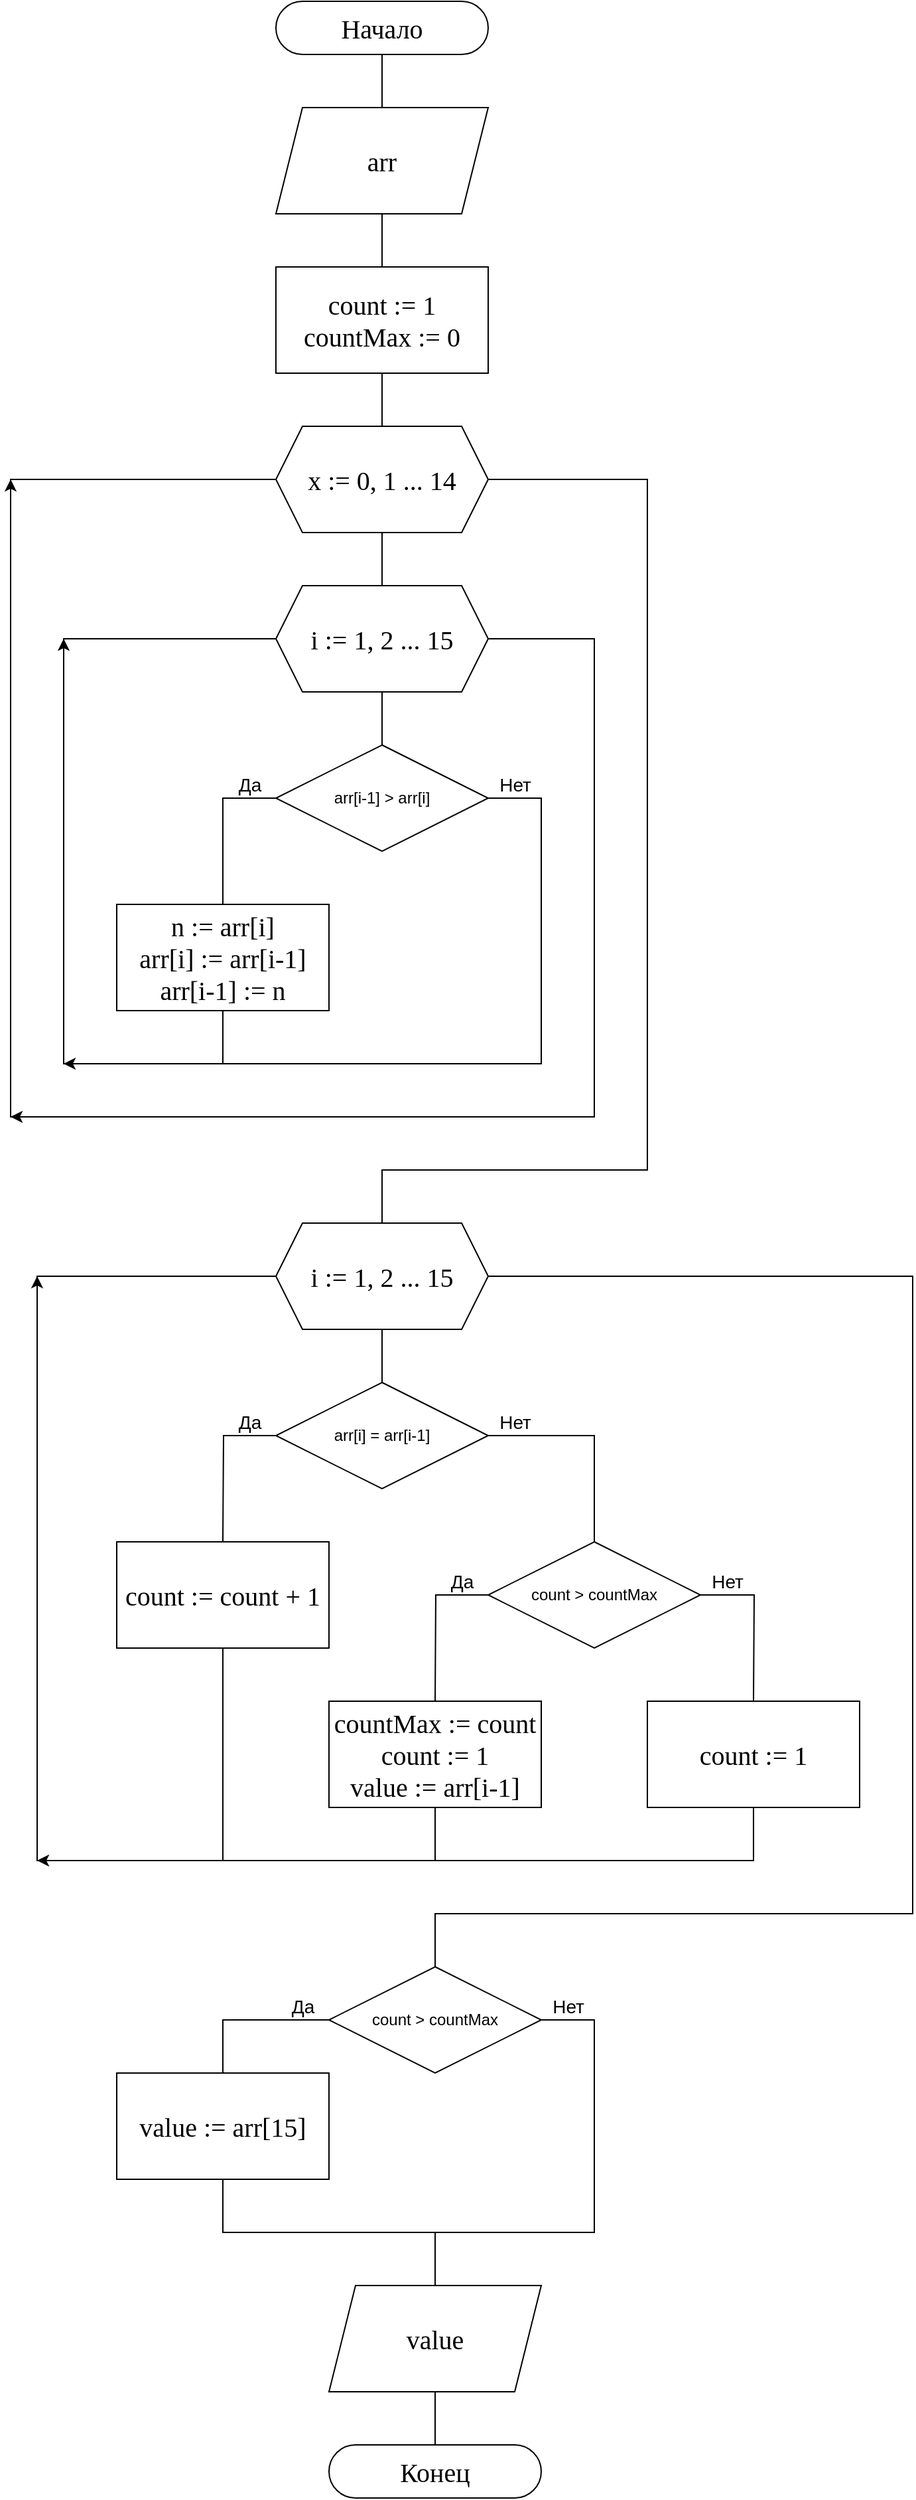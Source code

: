 <mxfile version="15.2.7" type="device"><diagram id="1RcMJvNIQ6DtLv5W06AB" name="Страница 1"><mxGraphModel dx="1086" dy="806" grid="1" gridSize="10" guides="1" tooltips="1" connect="1" arrows="1" fold="1" page="1" pageScale="1" pageWidth="827" pageHeight="1169" math="0" shadow="0"><root><mxCell id="0"/><mxCell id="1" parent="0"/><mxCell id="OlPkQh7lc-2AjFPoZ_tU-1" style="edgeStyle=orthogonalEdgeStyle;rounded=0;orthogonalLoop=1;jettySize=auto;html=1;exitX=0.5;exitY=1;exitDx=0;exitDy=0;entryX=0.5;entryY=0;entryDx=0;entryDy=0;endArrow=none;endFill=0;fontFamily=Times New Roman;fontStyle=0;fontSize=20;" parent="1" source="OlPkQh7lc-2AjFPoZ_tU-2" target="OlPkQh7lc-2AjFPoZ_tU-4" edge="1"><mxGeometry relative="1" as="geometry"/></mxCell><mxCell id="OlPkQh7lc-2AjFPoZ_tU-2" value="Начало" style="rounded=1;whiteSpace=wrap;html=1;arcSize=50;fontFamily=Times New Roman;fontStyle=0;fontSize=20;" parent="1" vertex="1"><mxGeometry x="280" y="80" width="160" height="40" as="geometry"/></mxCell><mxCell id="OlPkQh7lc-2AjFPoZ_tU-3" style="edgeStyle=orthogonalEdgeStyle;rounded=0;orthogonalLoop=1;jettySize=auto;html=1;exitX=0.5;exitY=1;exitDx=0;exitDy=0;endArrow=none;endFill=0;fontFamily=Times New Roman;fontStyle=0;fontSize=20;" parent="1" source="OlPkQh7lc-2AjFPoZ_tU-4" target="OlPkQh7lc-2AjFPoZ_tU-6" edge="1"><mxGeometry relative="1" as="geometry"/></mxCell><mxCell id="OlPkQh7lc-2AjFPoZ_tU-4" value="arr" style="shape=parallelogram;perimeter=parallelogramPerimeter;whiteSpace=wrap;html=1;fixedSize=1;fontFamily=Times New Roman;fontStyle=0;fontSize=20;" parent="1" vertex="1"><mxGeometry x="280" y="160" width="160" height="80" as="geometry"/></mxCell><mxCell id="OlPkQh7lc-2AjFPoZ_tU-5" style="edgeStyle=orthogonalEdgeStyle;rounded=0;orthogonalLoop=1;jettySize=auto;html=1;exitX=0.5;exitY=1;exitDx=0;exitDy=0;entryX=0.5;entryY=0;entryDx=0;entryDy=0;endArrow=none;endFill=0;fontFamily=Times New Roman;fontStyle=0;fontSize=20;" parent="1" source="OlPkQh7lc-2AjFPoZ_tU-6" target="OlPkQh7lc-2AjFPoZ_tU-9" edge="1"><mxGeometry relative="1" as="geometry"/></mxCell><mxCell id="OlPkQh7lc-2AjFPoZ_tU-6" value="count := 1&lt;br&gt;countMax := 0" style="rounded=0;whiteSpace=wrap;html=1;fontFamily=Times New Roman;fontStyle=0;fontSize=20;" parent="1" vertex="1"><mxGeometry x="280" y="280" width="160" height="80" as="geometry"/></mxCell><mxCell id="OlPkQh7lc-2AjFPoZ_tU-7" style="edgeStyle=orthogonalEdgeStyle;rounded=0;orthogonalLoop=1;jettySize=auto;html=1;exitX=0.5;exitY=1;exitDx=0;exitDy=0;endArrow=none;endFill=0;fontFamily=Times New Roman;fontStyle=0;fontSize=20;" parent="1" source="OlPkQh7lc-2AjFPoZ_tU-9" edge="1"><mxGeometry relative="1" as="geometry"><mxPoint x="360" y="520" as="targetPoint"/></mxGeometry></mxCell><mxCell id="OlPkQh7lc-2AjFPoZ_tU-8" style="edgeStyle=orthogonalEdgeStyle;rounded=0;orthogonalLoop=1;jettySize=auto;html=1;endArrow=none;endFill=0;exitX=1;exitY=0.5;exitDx=0;exitDy=0;fontFamily=Times New Roman;fontStyle=0;fontSize=20;" parent="1" source="OlPkQh7lc-2AjFPoZ_tU-9" edge="1"><mxGeometry relative="1" as="geometry"><Array as="points"><mxPoint x="560" y="440"/><mxPoint x="560" y="960"/><mxPoint x="360" y="960"/></Array><mxPoint x="360" y="1000" as="targetPoint"/></mxGeometry></mxCell><mxCell id="OlPkQh7lc-2AjFPoZ_tU-9" value="x := 0, 1 ... 14" style="shape=hexagon;perimeter=hexagonPerimeter2;whiteSpace=wrap;html=1;fixedSize=1;size=20;fontFamily=Times New Roman;fontStyle=0;fontSize=20;" parent="1" vertex="1"><mxGeometry x="280" y="400" width="160" height="80" as="geometry"/></mxCell><mxCell id="OlPkQh7lc-2AjFPoZ_tU-24" style="edgeStyle=orthogonalEdgeStyle;rounded=0;orthogonalLoop=1;jettySize=auto;html=1;endArrow=none;endFill=0;entryX=0;entryY=0.5;entryDx=0;entryDy=0;" parent="1" source="OlPkQh7lc-2AjFPoZ_tU-13" target="OlPkQh7lc-2AjFPoZ_tU-19" edge="1"><mxGeometry relative="1" as="geometry"><mxPoint x="190" y="900.0" as="targetPoint"/><Array as="points"><mxPoint x="240" y="880"/><mxPoint x="120" y="880"/><mxPoint x="120" y="560"/></Array></mxGeometry></mxCell><mxCell id="OlPkQh7lc-2AjFPoZ_tU-13" value="n := arr[i]&lt;br&gt;arr[i] := arr[i-1]&lt;br&gt;arr[i-1] := n" style="rounded=0;whiteSpace=wrap;html=1;fontFamily=Times New Roman;fontStyle=0;fontSize=20;" parent="1" vertex="1"><mxGeometry x="160" y="760" width="160" height="80" as="geometry"/></mxCell><mxCell id="OlPkQh7lc-2AjFPoZ_tU-14" value="" style="edgeStyle=orthogonalEdgeStyle;rounded=0;orthogonalLoop=1;jettySize=auto;html=1;endArrow=none;endFill=0;fontFamily=Times New Roman;fontStyle=0;fontSize=20;" parent="1" source="OlPkQh7lc-2AjFPoZ_tU-15" target="OlPkQh7lc-2AjFPoZ_tU-16" edge="1"><mxGeometry relative="1" as="geometry"/></mxCell><mxCell id="OlPkQh7lc-2AjFPoZ_tU-15" value="value" style="shape=parallelogram;perimeter=parallelogramPerimeter;whiteSpace=wrap;html=1;fixedSize=1;fontFamily=Times New Roman;fontStyle=0;fontSize=20;" parent="1" vertex="1"><mxGeometry x="320" y="1800" width="160" height="80" as="geometry"/></mxCell><mxCell id="OlPkQh7lc-2AjFPoZ_tU-16" value="Конец" style="rounded=1;whiteSpace=wrap;html=1;arcSize=50;fontFamily=Times New Roman;fontStyle=0;fontSize=20;" parent="1" vertex="1"><mxGeometry x="320" y="1920" width="160" height="40" as="geometry"/></mxCell><mxCell id="OlPkQh7lc-2AjFPoZ_tU-21" value="" style="edgeStyle=orthogonalEdgeStyle;rounded=0;orthogonalLoop=1;jettySize=auto;html=1;endArrow=none;endFill=0;" parent="1" source="OlPkQh7lc-2AjFPoZ_tU-19" target="OlPkQh7lc-2AjFPoZ_tU-20" edge="1"><mxGeometry relative="1" as="geometry"/></mxCell><mxCell id="OlPkQh7lc-2AjFPoZ_tU-25" style="edgeStyle=orthogonalEdgeStyle;rounded=0;orthogonalLoop=1;jettySize=auto;html=1;endArrow=none;endFill=0;entryX=0;entryY=0.5;entryDx=0;entryDy=0;" parent="1" source="OlPkQh7lc-2AjFPoZ_tU-19" target="OlPkQh7lc-2AjFPoZ_tU-9" edge="1"><mxGeometry relative="1" as="geometry"><mxPoint x="40" y="780" as="targetPoint"/><Array as="points"><mxPoint x="520" y="560"/><mxPoint x="520" y="920"/><mxPoint x="80" y="920"/><mxPoint x="80" y="440"/></Array></mxGeometry></mxCell><mxCell id="OlPkQh7lc-2AjFPoZ_tU-19" value="i := 1, 2 ... 15" style="shape=hexagon;perimeter=hexagonPerimeter2;whiteSpace=wrap;html=1;fixedSize=1;size=20;fontFamily=Times New Roman;fontStyle=0;fontSize=20;" parent="1" vertex="1"><mxGeometry x="280" y="520" width="160" height="80" as="geometry"/></mxCell><mxCell id="OlPkQh7lc-2AjFPoZ_tU-22" value="" style="edgeStyle=orthogonalEdgeStyle;rounded=0;orthogonalLoop=1;jettySize=auto;html=1;endArrow=none;endFill=0;exitX=0;exitY=0.5;exitDx=0;exitDy=0;" parent="1" source="OlPkQh7lc-2AjFPoZ_tU-20" target="OlPkQh7lc-2AjFPoZ_tU-13" edge="1"><mxGeometry relative="1" as="geometry"/></mxCell><mxCell id="OlPkQh7lc-2AjFPoZ_tU-23" style="edgeStyle=orthogonalEdgeStyle;rounded=0;orthogonalLoop=1;jettySize=auto;html=1;endArrow=none;endFill=0;exitX=1;exitY=0.5;exitDx=0;exitDy=0;" parent="1" source="OlPkQh7lc-2AjFPoZ_tU-20" edge="1"><mxGeometry relative="1" as="geometry"><mxPoint x="240" y="880" as="targetPoint"/><Array as="points"><mxPoint x="480" y="680"/><mxPoint x="480" y="880"/></Array></mxGeometry></mxCell><mxCell id="OlPkQh7lc-2AjFPoZ_tU-53" value="Нет" style="edgeLabel;html=1;align=center;verticalAlign=middle;resizable=0;points=[];fontSize=14;" parent="OlPkQh7lc-2AjFPoZ_tU-23" vertex="1" connectable="0"><mxGeometry x="-0.885" y="1" relative="1" as="geometry"><mxPoint x="-8" y="-9" as="offset"/></mxGeometry></mxCell><mxCell id="OlPkQh7lc-2AjFPoZ_tU-20" value="arr[i-1] &amp;gt; arr[i]" style="rhombus;whiteSpace=wrap;html=1;" parent="1" vertex="1"><mxGeometry x="280" y="640" width="160" height="80" as="geometry"/></mxCell><mxCell id="OlPkQh7lc-2AjFPoZ_tU-28" value="" style="edgeStyle=orthogonalEdgeStyle;rounded=0;orthogonalLoop=1;jettySize=auto;html=1;endArrow=none;endFill=0;" parent="1" source="OlPkQh7lc-2AjFPoZ_tU-26" target="OlPkQh7lc-2AjFPoZ_tU-27" edge="1"><mxGeometry relative="1" as="geometry"/></mxCell><mxCell id="OlPkQh7lc-2AjFPoZ_tU-40" style="edgeStyle=orthogonalEdgeStyle;rounded=0;orthogonalLoop=1;jettySize=auto;html=1;endArrow=none;endFill=0;" parent="1" source="OlPkQh7lc-2AjFPoZ_tU-26" edge="1"><mxGeometry relative="1" as="geometry"><mxPoint x="400" y="1560" as="targetPoint"/><Array as="points"><mxPoint x="760" y="1040"/><mxPoint x="760" y="1520"/><mxPoint x="400" y="1520"/></Array></mxGeometry></mxCell><mxCell id="OlPkQh7lc-2AjFPoZ_tU-26" value="i := 1, 2 ... 15" style="shape=hexagon;perimeter=hexagonPerimeter2;whiteSpace=wrap;html=1;fixedSize=1;size=20;fontFamily=Times New Roman;fontStyle=0;fontSize=20;" parent="1" vertex="1"><mxGeometry x="280" y="1000" width="160" height="80" as="geometry"/></mxCell><mxCell id="OlPkQh7lc-2AjFPoZ_tU-29" style="edgeStyle=orthogonalEdgeStyle;rounded=0;orthogonalLoop=1;jettySize=auto;html=1;endArrow=none;endFill=0;" parent="1" source="OlPkQh7lc-2AjFPoZ_tU-27" edge="1"><mxGeometry relative="1" as="geometry"><mxPoint x="240" y="1240.0" as="targetPoint"/></mxGeometry></mxCell><mxCell id="OlPkQh7lc-2AjFPoZ_tU-31" style="edgeStyle=orthogonalEdgeStyle;rounded=0;orthogonalLoop=1;jettySize=auto;html=1;endArrow=none;endFill=0;entryX=0.5;entryY=0;entryDx=0;entryDy=0;" parent="1" source="OlPkQh7lc-2AjFPoZ_tU-27" target="OlPkQh7lc-2AjFPoZ_tU-32" edge="1"><mxGeometry relative="1" as="geometry"><mxPoint x="480" y="1240.0" as="targetPoint"/><Array as="points"><mxPoint x="520" y="1160"/></Array></mxGeometry></mxCell><mxCell id="OlPkQh7lc-2AjFPoZ_tU-27" value="arr[i] = arr[i-1]" style="rhombus;whiteSpace=wrap;html=1;" parent="1" vertex="1"><mxGeometry x="280" y="1120" width="160" height="80" as="geometry"/></mxCell><mxCell id="OlPkQh7lc-2AjFPoZ_tU-37" style="edgeStyle=orthogonalEdgeStyle;rounded=0;orthogonalLoop=1;jettySize=auto;html=1;endArrow=none;endFill=0;" parent="1" source="OlPkQh7lc-2AjFPoZ_tU-30" edge="1"><mxGeometry relative="1" as="geometry"><mxPoint x="280" y="1040" as="targetPoint"/><Array as="points"><mxPoint x="240" y="1480"/><mxPoint x="100" y="1480"/><mxPoint x="100" y="1040"/><mxPoint x="280" y="1040"/></Array></mxGeometry></mxCell><mxCell id="OlPkQh7lc-2AjFPoZ_tU-30" value="count := count + 1" style="rounded=0;whiteSpace=wrap;html=1;fontFamily=Times New Roman;fontStyle=0;fontSize=20;" parent="1" vertex="1"><mxGeometry x="160" y="1240" width="160" height="80" as="geometry"/></mxCell><mxCell id="OlPkQh7lc-2AjFPoZ_tU-33" style="edgeStyle=orthogonalEdgeStyle;rounded=0;orthogonalLoop=1;jettySize=auto;html=1;endArrow=none;endFill=0;" parent="1" source="OlPkQh7lc-2AjFPoZ_tU-32" edge="1"><mxGeometry relative="1" as="geometry"><mxPoint x="400" y="1360.0" as="targetPoint"/></mxGeometry></mxCell><mxCell id="OlPkQh7lc-2AjFPoZ_tU-34" style="edgeStyle=orthogonalEdgeStyle;rounded=0;orthogonalLoop=1;jettySize=auto;html=1;endArrow=none;endFill=0;" parent="1" source="OlPkQh7lc-2AjFPoZ_tU-32" edge="1"><mxGeometry relative="1" as="geometry"><mxPoint x="640" y="1360.0" as="targetPoint"/></mxGeometry></mxCell><mxCell id="OlPkQh7lc-2AjFPoZ_tU-32" value="count &amp;gt; countMax" style="rhombus;whiteSpace=wrap;html=1;" parent="1" vertex="1"><mxGeometry x="440" y="1240" width="160" height="80" as="geometry"/></mxCell><mxCell id="OlPkQh7lc-2AjFPoZ_tU-38" style="edgeStyle=orthogonalEdgeStyle;rounded=0;orthogonalLoop=1;jettySize=auto;html=1;endArrow=none;endFill=0;" parent="1" source="OlPkQh7lc-2AjFPoZ_tU-35" edge="1"><mxGeometry relative="1" as="geometry"><mxPoint x="240" y="1480" as="targetPoint"/><Array as="points"><mxPoint x="400" y="1480"/></Array></mxGeometry></mxCell><mxCell id="OlPkQh7lc-2AjFPoZ_tU-35" value="countMax := count&lt;br&gt;count := 1&lt;br&gt;value := arr[i-1]" style="rounded=0;whiteSpace=wrap;html=1;fontFamily=Times New Roman;fontStyle=0;fontSize=20;" parent="1" vertex="1"><mxGeometry x="320" y="1360" width="160" height="80" as="geometry"/></mxCell><mxCell id="OlPkQh7lc-2AjFPoZ_tU-39" style="edgeStyle=orthogonalEdgeStyle;rounded=0;orthogonalLoop=1;jettySize=auto;html=1;endArrow=none;endFill=0;" parent="1" source="OlPkQh7lc-2AjFPoZ_tU-36" edge="1"><mxGeometry relative="1" as="geometry"><mxPoint x="400" y="1480" as="targetPoint"/><Array as="points"><mxPoint x="640" y="1480"/></Array></mxGeometry></mxCell><mxCell id="OlPkQh7lc-2AjFPoZ_tU-36" value="count := 1" style="rounded=0;whiteSpace=wrap;html=1;fontFamily=Times New Roman;fontStyle=0;fontSize=20;" parent="1" vertex="1"><mxGeometry x="560" y="1360" width="160" height="80" as="geometry"/></mxCell><mxCell id="OlPkQh7lc-2AjFPoZ_tU-44" style="edgeStyle=orthogonalEdgeStyle;rounded=0;orthogonalLoop=1;jettySize=auto;html=1;entryX=0.5;entryY=0;entryDx=0;entryDy=0;endArrow=none;endFill=0;exitX=0;exitY=0.5;exitDx=0;exitDy=0;" parent="1" source="OlPkQh7lc-2AjFPoZ_tU-41" target="OlPkQh7lc-2AjFPoZ_tU-42" edge="1"><mxGeometry relative="1" as="geometry"/></mxCell><mxCell id="OlPkQh7lc-2AjFPoZ_tU-47" value="Да" style="edgeLabel;html=1;align=center;verticalAlign=middle;resizable=0;points=[];fontSize=14;" parent="OlPkQh7lc-2AjFPoZ_tU-44" vertex="1" connectable="0"><mxGeometry x="-0.662" y="1" relative="1" as="geometry"><mxPoint y="-11" as="offset"/></mxGeometry></mxCell><mxCell id="OlPkQh7lc-2AjFPoZ_tU-45" style="edgeStyle=orthogonalEdgeStyle;rounded=0;orthogonalLoop=1;jettySize=auto;html=1;endArrow=none;endFill=0;" parent="1" source="OlPkQh7lc-2AjFPoZ_tU-41" edge="1"><mxGeometry relative="1" as="geometry"><mxPoint x="400" y="1800" as="targetPoint"/><Array as="points"><mxPoint x="520" y="1600"/><mxPoint x="520" y="1760"/><mxPoint x="400" y="1760"/></Array></mxGeometry></mxCell><mxCell id="OlPkQh7lc-2AjFPoZ_tU-41" value="count &amp;gt; countMax" style="rhombus;whiteSpace=wrap;html=1;" parent="1" vertex="1"><mxGeometry x="320" y="1560" width="160" height="80" as="geometry"/></mxCell><mxCell id="OlPkQh7lc-2AjFPoZ_tU-46" style="edgeStyle=orthogonalEdgeStyle;rounded=0;orthogonalLoop=1;jettySize=auto;html=1;endArrow=none;endFill=0;" parent="1" source="OlPkQh7lc-2AjFPoZ_tU-42" edge="1"><mxGeometry relative="1" as="geometry"><mxPoint x="400" y="1760" as="targetPoint"/><Array as="points"><mxPoint x="240" y="1760"/><mxPoint x="400" y="1760"/></Array></mxGeometry></mxCell><mxCell id="OlPkQh7lc-2AjFPoZ_tU-42" value="value := arr[15]" style="rounded=0;whiteSpace=wrap;html=1;fontFamily=Times New Roman;fontStyle=0;fontSize=20;" parent="1" vertex="1"><mxGeometry x="160" y="1640" width="160" height="80" as="geometry"/></mxCell><mxCell id="OlPkQh7lc-2AjFPoZ_tU-50" value="Да" style="edgeLabel;html=1;align=center;verticalAlign=middle;resizable=0;points=[];fontSize=14;" parent="1" vertex="1" connectable="0"><mxGeometry x="420" y="1270" as="geometry"/></mxCell><mxCell id="OlPkQh7lc-2AjFPoZ_tU-51" value="Да" style="edgeLabel;html=1;align=center;verticalAlign=middle;resizable=0;points=[];fontSize=14;" parent="1" vertex="1" connectable="0"><mxGeometry x="260" y="1150" as="geometry"/></mxCell><mxCell id="OlPkQh7lc-2AjFPoZ_tU-52" value="Да" style="edgeLabel;html=1;align=center;verticalAlign=middle;resizable=0;points=[];fontSize=14;" parent="1" vertex="1" connectable="0"><mxGeometry x="260" y="670" as="geometry"/></mxCell><mxCell id="OlPkQh7lc-2AjFPoZ_tU-54" value="Нет" style="edgeLabel;html=1;align=center;verticalAlign=middle;resizable=0;points=[];fontSize=14;" parent="1" vertex="1" connectable="0"><mxGeometry x="459.997" y="1150.0" as="geometry"/></mxCell><mxCell id="OlPkQh7lc-2AjFPoZ_tU-55" value="Нет" style="edgeLabel;html=1;align=center;verticalAlign=middle;resizable=0;points=[];fontSize=14;" parent="1" vertex="1" connectable="0"><mxGeometry x="619.997" y="1270.0" as="geometry"/></mxCell><mxCell id="OlPkQh7lc-2AjFPoZ_tU-56" value="Нет" style="edgeLabel;html=1;align=center;verticalAlign=middle;resizable=0;points=[];fontSize=14;" parent="1" vertex="1" connectable="0"><mxGeometry x="499.997" y="1590.0" as="geometry"/></mxCell><mxCell id="utaE8CrDogZTD_3sB69N-1" value="" style="endArrow=classic;html=1;" edge="1" parent="1"><mxGeometry width="50" height="50" relative="1" as="geometry"><mxPoint x="160" y="880" as="sourcePoint"/><mxPoint x="120" y="880" as="targetPoint"/></mxGeometry></mxCell><mxCell id="utaE8CrDogZTD_3sB69N-2" value="" style="endArrow=classic;html=1;" edge="1" parent="1"><mxGeometry width="50" height="50" relative="1" as="geometry"><mxPoint x="120" y="920" as="sourcePoint"/><mxPoint x="80" y="920" as="targetPoint"/></mxGeometry></mxCell><mxCell id="utaE8CrDogZTD_3sB69N-3" value="" style="endArrow=classic;html=1;" edge="1" parent="1"><mxGeometry width="50" height="50" relative="1" as="geometry"><mxPoint x="120" y="600" as="sourcePoint"/><mxPoint x="120" y="560" as="targetPoint"/></mxGeometry></mxCell><mxCell id="utaE8CrDogZTD_3sB69N-4" value="" style="endArrow=classic;html=1;" edge="1" parent="1"><mxGeometry width="50" height="50" relative="1" as="geometry"><mxPoint x="80" y="480" as="sourcePoint"/><mxPoint x="80" y="440" as="targetPoint"/></mxGeometry></mxCell><mxCell id="utaE8CrDogZTD_3sB69N-5" value="" style="endArrow=classic;html=1;" edge="1" parent="1"><mxGeometry width="50" height="50" relative="1" as="geometry"><mxPoint x="140" y="1480" as="sourcePoint"/><mxPoint x="100" y="1480" as="targetPoint"/></mxGeometry></mxCell><mxCell id="utaE8CrDogZTD_3sB69N-6" value="" style="endArrow=classic;html=1;" edge="1" parent="1"><mxGeometry width="50" height="50" relative="1" as="geometry"><mxPoint x="100" y="1080" as="sourcePoint"/><mxPoint x="100" y="1040" as="targetPoint"/></mxGeometry></mxCell></root></mxGraphModel></diagram></mxfile>